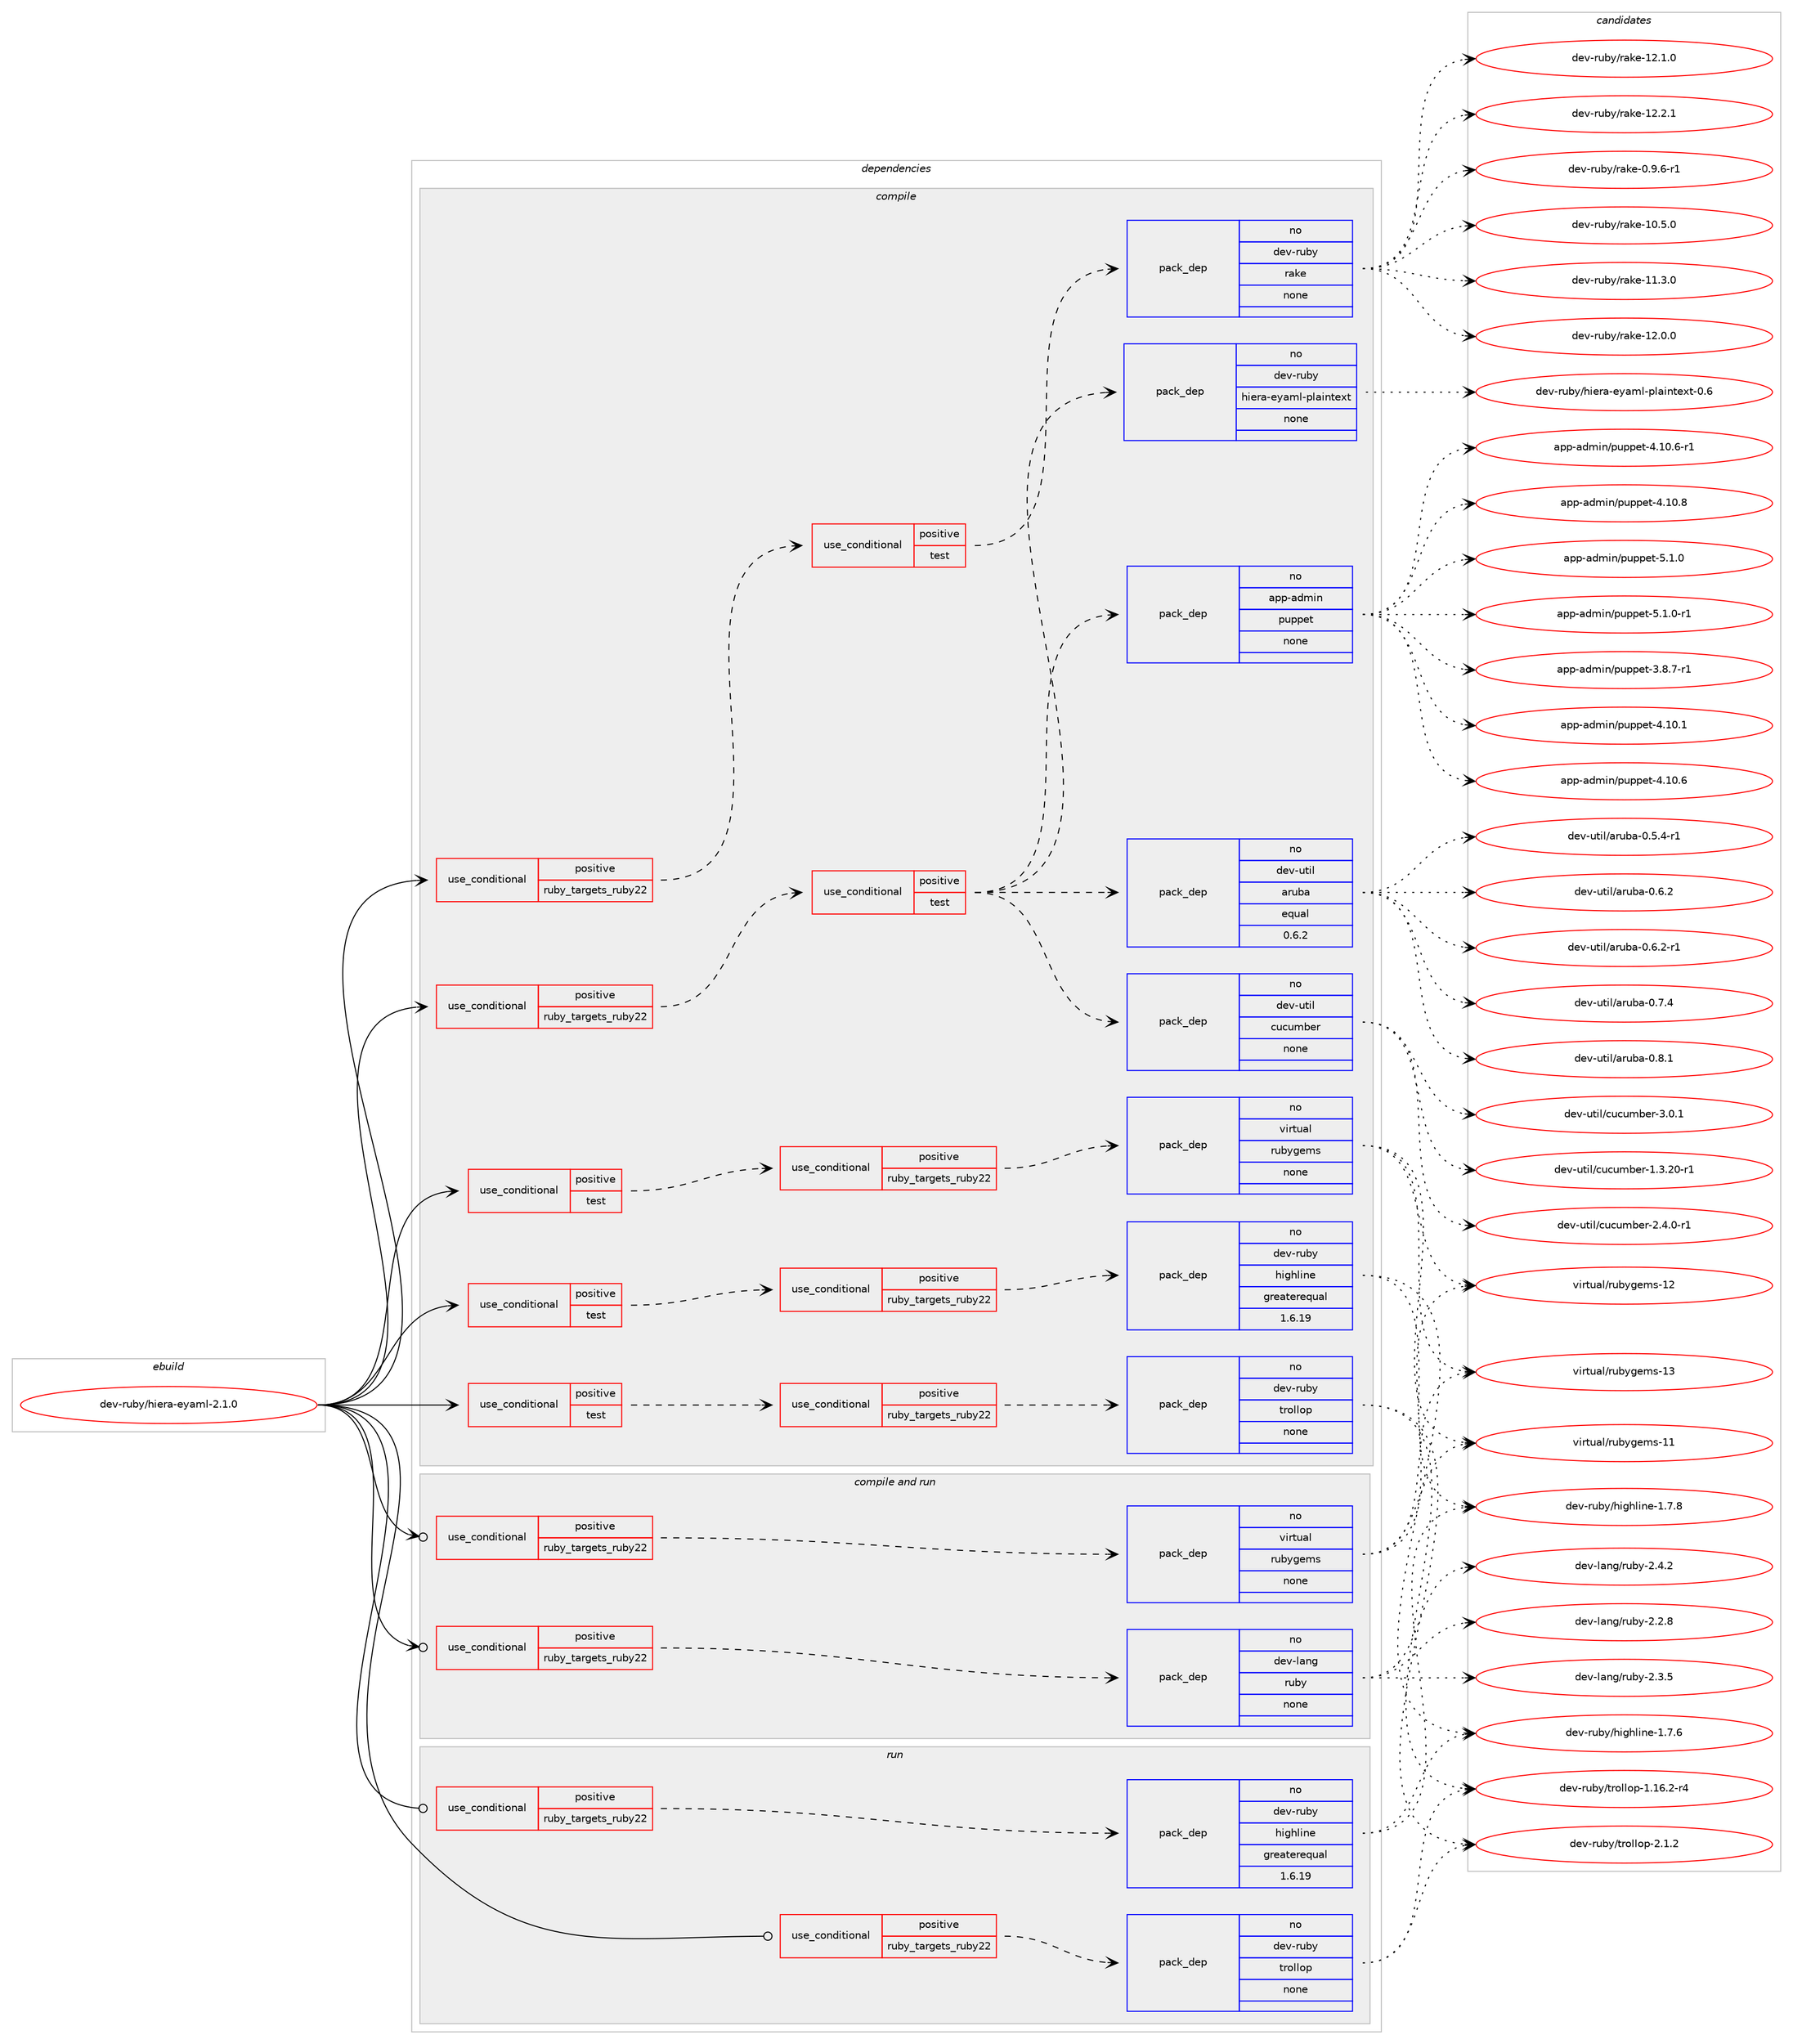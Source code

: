 digraph prolog {

# *************
# Graph options
# *************

newrank=true;
concentrate=true;
compound=true;
graph [rankdir=LR,fontname=Helvetica,fontsize=10,ranksep=1.5];#, ranksep=2.5, nodesep=0.2];
edge  [arrowhead=vee];
node  [fontname=Helvetica,fontsize=10];

# **********
# The ebuild
# **********

subgraph cluster_leftcol {
color=gray;
rank=same;
label=<<i>ebuild</i>>;
id [label="dev-ruby/hiera-eyaml-2.1.0", color=red, width=4, href="../dev-ruby/hiera-eyaml-2.1.0.svg"];
}

# ****************
# The dependencies
# ****************

subgraph cluster_midcol {
color=gray;
label=<<i>dependencies</i>>;
subgraph cluster_compile {
fillcolor="#eeeeee";
style=filled;
label=<<i>compile</i>>;
subgraph cond58567 {
dependency241640 [label=<<TABLE BORDER="0" CELLBORDER="1" CELLSPACING="0" CELLPADDING="4"><TR><TD ROWSPAN="3" CELLPADDING="10">use_conditional</TD></TR><TR><TD>positive</TD></TR><TR><TD>ruby_targets_ruby22</TD></TR></TABLE>>, shape=none, color=red];
subgraph cond58568 {
dependency241641 [label=<<TABLE BORDER="0" CELLBORDER="1" CELLSPACING="0" CELLPADDING="4"><TR><TD ROWSPAN="3" CELLPADDING="10">use_conditional</TD></TR><TR><TD>positive</TD></TR><TR><TD>test</TD></TR></TABLE>>, shape=none, color=red];
subgraph pack178996 {
dependency241642 [label=<<TABLE BORDER="0" CELLBORDER="1" CELLSPACING="0" CELLPADDING="4" WIDTH="220"><TR><TD ROWSPAN="6" CELLPADDING="30">pack_dep</TD></TR><TR><TD WIDTH="110">no</TD></TR><TR><TD>dev-ruby</TD></TR><TR><TD>rake</TD></TR><TR><TD>none</TD></TR><TR><TD></TD></TR></TABLE>>, shape=none, color=blue];
}
dependency241641:e -> dependency241642:w [weight=20,style="dashed",arrowhead="vee"];
}
dependency241640:e -> dependency241641:w [weight=20,style="dashed",arrowhead="vee"];
}
id:e -> dependency241640:w [weight=20,style="solid",arrowhead="vee"];
subgraph cond58569 {
dependency241643 [label=<<TABLE BORDER="0" CELLBORDER="1" CELLSPACING="0" CELLPADDING="4"><TR><TD ROWSPAN="3" CELLPADDING="10">use_conditional</TD></TR><TR><TD>positive</TD></TR><TR><TD>ruby_targets_ruby22</TD></TR></TABLE>>, shape=none, color=red];
subgraph cond58570 {
dependency241644 [label=<<TABLE BORDER="0" CELLBORDER="1" CELLSPACING="0" CELLPADDING="4"><TR><TD ROWSPAN="3" CELLPADDING="10">use_conditional</TD></TR><TR><TD>positive</TD></TR><TR><TD>test</TD></TR></TABLE>>, shape=none, color=red];
subgraph pack178997 {
dependency241645 [label=<<TABLE BORDER="0" CELLBORDER="1" CELLSPACING="0" CELLPADDING="4" WIDTH="220"><TR><TD ROWSPAN="6" CELLPADDING="30">pack_dep</TD></TR><TR><TD WIDTH="110">no</TD></TR><TR><TD>dev-util</TD></TR><TR><TD>cucumber</TD></TR><TR><TD>none</TD></TR><TR><TD></TD></TR></TABLE>>, shape=none, color=blue];
}
dependency241644:e -> dependency241645:w [weight=20,style="dashed",arrowhead="vee"];
subgraph pack178998 {
dependency241646 [label=<<TABLE BORDER="0" CELLBORDER="1" CELLSPACING="0" CELLPADDING="4" WIDTH="220"><TR><TD ROWSPAN="6" CELLPADDING="30">pack_dep</TD></TR><TR><TD WIDTH="110">no</TD></TR><TR><TD>dev-util</TD></TR><TR><TD>aruba</TD></TR><TR><TD>equal</TD></TR><TR><TD>0.6.2</TD></TR></TABLE>>, shape=none, color=blue];
}
dependency241644:e -> dependency241646:w [weight=20,style="dashed",arrowhead="vee"];
subgraph pack178999 {
dependency241647 [label=<<TABLE BORDER="0" CELLBORDER="1" CELLSPACING="0" CELLPADDING="4" WIDTH="220"><TR><TD ROWSPAN="6" CELLPADDING="30">pack_dep</TD></TR><TR><TD WIDTH="110">no</TD></TR><TR><TD>app-admin</TD></TR><TR><TD>puppet</TD></TR><TR><TD>none</TD></TR><TR><TD></TD></TR></TABLE>>, shape=none, color=blue];
}
dependency241644:e -> dependency241647:w [weight=20,style="dashed",arrowhead="vee"];
subgraph pack179000 {
dependency241648 [label=<<TABLE BORDER="0" CELLBORDER="1" CELLSPACING="0" CELLPADDING="4" WIDTH="220"><TR><TD ROWSPAN="6" CELLPADDING="30">pack_dep</TD></TR><TR><TD WIDTH="110">no</TD></TR><TR><TD>dev-ruby</TD></TR><TR><TD>hiera-eyaml-plaintext</TD></TR><TR><TD>none</TD></TR><TR><TD></TD></TR></TABLE>>, shape=none, color=blue];
}
dependency241644:e -> dependency241648:w [weight=20,style="dashed",arrowhead="vee"];
}
dependency241643:e -> dependency241644:w [weight=20,style="dashed",arrowhead="vee"];
}
id:e -> dependency241643:w [weight=20,style="solid",arrowhead="vee"];
subgraph cond58571 {
dependency241649 [label=<<TABLE BORDER="0" CELLBORDER="1" CELLSPACING="0" CELLPADDING="4"><TR><TD ROWSPAN="3" CELLPADDING="10">use_conditional</TD></TR><TR><TD>positive</TD></TR><TR><TD>test</TD></TR></TABLE>>, shape=none, color=red];
subgraph cond58572 {
dependency241650 [label=<<TABLE BORDER="0" CELLBORDER="1" CELLSPACING="0" CELLPADDING="4"><TR><TD ROWSPAN="3" CELLPADDING="10">use_conditional</TD></TR><TR><TD>positive</TD></TR><TR><TD>ruby_targets_ruby22</TD></TR></TABLE>>, shape=none, color=red];
subgraph pack179001 {
dependency241651 [label=<<TABLE BORDER="0" CELLBORDER="1" CELLSPACING="0" CELLPADDING="4" WIDTH="220"><TR><TD ROWSPAN="6" CELLPADDING="30">pack_dep</TD></TR><TR><TD WIDTH="110">no</TD></TR><TR><TD>dev-ruby</TD></TR><TR><TD>highline</TD></TR><TR><TD>greaterequal</TD></TR><TR><TD>1.6.19</TD></TR></TABLE>>, shape=none, color=blue];
}
dependency241650:e -> dependency241651:w [weight=20,style="dashed",arrowhead="vee"];
}
dependency241649:e -> dependency241650:w [weight=20,style="dashed",arrowhead="vee"];
}
id:e -> dependency241649:w [weight=20,style="solid",arrowhead="vee"];
subgraph cond58573 {
dependency241652 [label=<<TABLE BORDER="0" CELLBORDER="1" CELLSPACING="0" CELLPADDING="4"><TR><TD ROWSPAN="3" CELLPADDING="10">use_conditional</TD></TR><TR><TD>positive</TD></TR><TR><TD>test</TD></TR></TABLE>>, shape=none, color=red];
subgraph cond58574 {
dependency241653 [label=<<TABLE BORDER="0" CELLBORDER="1" CELLSPACING="0" CELLPADDING="4"><TR><TD ROWSPAN="3" CELLPADDING="10">use_conditional</TD></TR><TR><TD>positive</TD></TR><TR><TD>ruby_targets_ruby22</TD></TR></TABLE>>, shape=none, color=red];
subgraph pack179002 {
dependency241654 [label=<<TABLE BORDER="0" CELLBORDER="1" CELLSPACING="0" CELLPADDING="4" WIDTH="220"><TR><TD ROWSPAN="6" CELLPADDING="30">pack_dep</TD></TR><TR><TD WIDTH="110">no</TD></TR><TR><TD>dev-ruby</TD></TR><TR><TD>trollop</TD></TR><TR><TD>none</TD></TR><TR><TD></TD></TR></TABLE>>, shape=none, color=blue];
}
dependency241653:e -> dependency241654:w [weight=20,style="dashed",arrowhead="vee"];
}
dependency241652:e -> dependency241653:w [weight=20,style="dashed",arrowhead="vee"];
}
id:e -> dependency241652:w [weight=20,style="solid",arrowhead="vee"];
subgraph cond58575 {
dependency241655 [label=<<TABLE BORDER="0" CELLBORDER="1" CELLSPACING="0" CELLPADDING="4"><TR><TD ROWSPAN="3" CELLPADDING="10">use_conditional</TD></TR><TR><TD>positive</TD></TR><TR><TD>test</TD></TR></TABLE>>, shape=none, color=red];
subgraph cond58576 {
dependency241656 [label=<<TABLE BORDER="0" CELLBORDER="1" CELLSPACING="0" CELLPADDING="4"><TR><TD ROWSPAN="3" CELLPADDING="10">use_conditional</TD></TR><TR><TD>positive</TD></TR><TR><TD>ruby_targets_ruby22</TD></TR></TABLE>>, shape=none, color=red];
subgraph pack179003 {
dependency241657 [label=<<TABLE BORDER="0" CELLBORDER="1" CELLSPACING="0" CELLPADDING="4" WIDTH="220"><TR><TD ROWSPAN="6" CELLPADDING="30">pack_dep</TD></TR><TR><TD WIDTH="110">no</TD></TR><TR><TD>virtual</TD></TR><TR><TD>rubygems</TD></TR><TR><TD>none</TD></TR><TR><TD></TD></TR></TABLE>>, shape=none, color=blue];
}
dependency241656:e -> dependency241657:w [weight=20,style="dashed",arrowhead="vee"];
}
dependency241655:e -> dependency241656:w [weight=20,style="dashed",arrowhead="vee"];
}
id:e -> dependency241655:w [weight=20,style="solid",arrowhead="vee"];
}
subgraph cluster_compileandrun {
fillcolor="#eeeeee";
style=filled;
label=<<i>compile and run</i>>;
subgraph cond58577 {
dependency241658 [label=<<TABLE BORDER="0" CELLBORDER="1" CELLSPACING="0" CELLPADDING="4"><TR><TD ROWSPAN="3" CELLPADDING="10">use_conditional</TD></TR><TR><TD>positive</TD></TR><TR><TD>ruby_targets_ruby22</TD></TR></TABLE>>, shape=none, color=red];
subgraph pack179004 {
dependency241659 [label=<<TABLE BORDER="0" CELLBORDER="1" CELLSPACING="0" CELLPADDING="4" WIDTH="220"><TR><TD ROWSPAN="6" CELLPADDING="30">pack_dep</TD></TR><TR><TD WIDTH="110">no</TD></TR><TR><TD>dev-lang</TD></TR><TR><TD>ruby</TD></TR><TR><TD>none</TD></TR><TR><TD></TD></TR></TABLE>>, shape=none, color=blue];
}
dependency241658:e -> dependency241659:w [weight=20,style="dashed",arrowhead="vee"];
}
id:e -> dependency241658:w [weight=20,style="solid",arrowhead="odotvee"];
subgraph cond58578 {
dependency241660 [label=<<TABLE BORDER="0" CELLBORDER="1" CELLSPACING="0" CELLPADDING="4"><TR><TD ROWSPAN="3" CELLPADDING="10">use_conditional</TD></TR><TR><TD>positive</TD></TR><TR><TD>ruby_targets_ruby22</TD></TR></TABLE>>, shape=none, color=red];
subgraph pack179005 {
dependency241661 [label=<<TABLE BORDER="0" CELLBORDER="1" CELLSPACING="0" CELLPADDING="4" WIDTH="220"><TR><TD ROWSPAN="6" CELLPADDING="30">pack_dep</TD></TR><TR><TD WIDTH="110">no</TD></TR><TR><TD>virtual</TD></TR><TR><TD>rubygems</TD></TR><TR><TD>none</TD></TR><TR><TD></TD></TR></TABLE>>, shape=none, color=blue];
}
dependency241660:e -> dependency241661:w [weight=20,style="dashed",arrowhead="vee"];
}
id:e -> dependency241660:w [weight=20,style="solid",arrowhead="odotvee"];
}
subgraph cluster_run {
fillcolor="#eeeeee";
style=filled;
label=<<i>run</i>>;
subgraph cond58579 {
dependency241662 [label=<<TABLE BORDER="0" CELLBORDER="1" CELLSPACING="0" CELLPADDING="4"><TR><TD ROWSPAN="3" CELLPADDING="10">use_conditional</TD></TR><TR><TD>positive</TD></TR><TR><TD>ruby_targets_ruby22</TD></TR></TABLE>>, shape=none, color=red];
subgraph pack179006 {
dependency241663 [label=<<TABLE BORDER="0" CELLBORDER="1" CELLSPACING="0" CELLPADDING="4" WIDTH="220"><TR><TD ROWSPAN="6" CELLPADDING="30">pack_dep</TD></TR><TR><TD WIDTH="110">no</TD></TR><TR><TD>dev-ruby</TD></TR><TR><TD>highline</TD></TR><TR><TD>greaterequal</TD></TR><TR><TD>1.6.19</TD></TR></TABLE>>, shape=none, color=blue];
}
dependency241662:e -> dependency241663:w [weight=20,style="dashed",arrowhead="vee"];
}
id:e -> dependency241662:w [weight=20,style="solid",arrowhead="odot"];
subgraph cond58580 {
dependency241664 [label=<<TABLE BORDER="0" CELLBORDER="1" CELLSPACING="0" CELLPADDING="4"><TR><TD ROWSPAN="3" CELLPADDING="10">use_conditional</TD></TR><TR><TD>positive</TD></TR><TR><TD>ruby_targets_ruby22</TD></TR></TABLE>>, shape=none, color=red];
subgraph pack179007 {
dependency241665 [label=<<TABLE BORDER="0" CELLBORDER="1" CELLSPACING="0" CELLPADDING="4" WIDTH="220"><TR><TD ROWSPAN="6" CELLPADDING="30">pack_dep</TD></TR><TR><TD WIDTH="110">no</TD></TR><TR><TD>dev-ruby</TD></TR><TR><TD>trollop</TD></TR><TR><TD>none</TD></TR><TR><TD></TD></TR></TABLE>>, shape=none, color=blue];
}
dependency241664:e -> dependency241665:w [weight=20,style="dashed",arrowhead="vee"];
}
id:e -> dependency241664:w [weight=20,style="solid",arrowhead="odot"];
}
}

# **************
# The candidates
# **************

subgraph cluster_choices {
rank=same;
color=gray;
label=<<i>candidates</i>>;

subgraph choice178996 {
color=black;
nodesep=1;
choice100101118451141179812147114971071014548465746544511449 [label="dev-ruby/rake-0.9.6-r1", color=red, width=4,href="../dev-ruby/rake-0.9.6-r1.svg"];
choice1001011184511411798121471149710710145494846534648 [label="dev-ruby/rake-10.5.0", color=red, width=4,href="../dev-ruby/rake-10.5.0.svg"];
choice1001011184511411798121471149710710145494946514648 [label="dev-ruby/rake-11.3.0", color=red, width=4,href="../dev-ruby/rake-11.3.0.svg"];
choice1001011184511411798121471149710710145495046484648 [label="dev-ruby/rake-12.0.0", color=red, width=4,href="../dev-ruby/rake-12.0.0.svg"];
choice1001011184511411798121471149710710145495046494648 [label="dev-ruby/rake-12.1.0", color=red, width=4,href="../dev-ruby/rake-12.1.0.svg"];
choice1001011184511411798121471149710710145495046504649 [label="dev-ruby/rake-12.2.1", color=red, width=4,href="../dev-ruby/rake-12.2.1.svg"];
dependency241642:e -> choice100101118451141179812147114971071014548465746544511449:w [style=dotted,weight="100"];
dependency241642:e -> choice1001011184511411798121471149710710145494846534648:w [style=dotted,weight="100"];
dependency241642:e -> choice1001011184511411798121471149710710145494946514648:w [style=dotted,weight="100"];
dependency241642:e -> choice1001011184511411798121471149710710145495046484648:w [style=dotted,weight="100"];
dependency241642:e -> choice1001011184511411798121471149710710145495046494648:w [style=dotted,weight="100"];
dependency241642:e -> choice1001011184511411798121471149710710145495046504649:w [style=dotted,weight="100"];
}
subgraph choice178997 {
color=black;
nodesep=1;
choice1001011184511711610510847991179911710998101114454946514650484511449 [label="dev-util/cucumber-1.3.20-r1", color=red, width=4,href="../dev-util/cucumber-1.3.20-r1.svg"];
choice10010111845117116105108479911799117109981011144550465246484511449 [label="dev-util/cucumber-2.4.0-r1", color=red, width=4,href="../dev-util/cucumber-2.4.0-r1.svg"];
choice1001011184511711610510847991179911710998101114455146484649 [label="dev-util/cucumber-3.0.1", color=red, width=4,href="../dev-util/cucumber-3.0.1.svg"];
dependency241645:e -> choice1001011184511711610510847991179911710998101114454946514650484511449:w [style=dotted,weight="100"];
dependency241645:e -> choice10010111845117116105108479911799117109981011144550465246484511449:w [style=dotted,weight="100"];
dependency241645:e -> choice1001011184511711610510847991179911710998101114455146484649:w [style=dotted,weight="100"];
}
subgraph choice178998 {
color=black;
nodesep=1;
choice10010111845117116105108479711411798974548465346524511449 [label="dev-util/aruba-0.5.4-r1", color=red, width=4,href="../dev-util/aruba-0.5.4-r1.svg"];
choice1001011184511711610510847971141179897454846544650 [label="dev-util/aruba-0.6.2", color=red, width=4,href="../dev-util/aruba-0.6.2.svg"];
choice10010111845117116105108479711411798974548465446504511449 [label="dev-util/aruba-0.6.2-r1", color=red, width=4,href="../dev-util/aruba-0.6.2-r1.svg"];
choice1001011184511711610510847971141179897454846554652 [label="dev-util/aruba-0.7.4", color=red, width=4,href="../dev-util/aruba-0.7.4.svg"];
choice1001011184511711610510847971141179897454846564649 [label="dev-util/aruba-0.8.1", color=red, width=4,href="../dev-util/aruba-0.8.1.svg"];
dependency241646:e -> choice10010111845117116105108479711411798974548465346524511449:w [style=dotted,weight="100"];
dependency241646:e -> choice1001011184511711610510847971141179897454846544650:w [style=dotted,weight="100"];
dependency241646:e -> choice10010111845117116105108479711411798974548465446504511449:w [style=dotted,weight="100"];
dependency241646:e -> choice1001011184511711610510847971141179897454846554652:w [style=dotted,weight="100"];
dependency241646:e -> choice1001011184511711610510847971141179897454846564649:w [style=dotted,weight="100"];
}
subgraph choice178999 {
color=black;
nodesep=1;
choice971121124597100109105110471121171121121011164551465646554511449 [label="app-admin/puppet-3.8.7-r1", color=red, width=4,href="../app-admin/puppet-3.8.7-r1.svg"];
choice9711211245971001091051104711211711211210111645524649484649 [label="app-admin/puppet-4.10.1", color=red, width=4,href="../app-admin/puppet-4.10.1.svg"];
choice9711211245971001091051104711211711211210111645524649484654 [label="app-admin/puppet-4.10.6", color=red, width=4,href="../app-admin/puppet-4.10.6.svg"];
choice97112112459710010910511047112117112112101116455246494846544511449 [label="app-admin/puppet-4.10.6-r1", color=red, width=4,href="../app-admin/puppet-4.10.6-r1.svg"];
choice9711211245971001091051104711211711211210111645524649484656 [label="app-admin/puppet-4.10.8", color=red, width=4,href="../app-admin/puppet-4.10.8.svg"];
choice97112112459710010910511047112117112112101116455346494648 [label="app-admin/puppet-5.1.0", color=red, width=4,href="../app-admin/puppet-5.1.0.svg"];
choice971121124597100109105110471121171121121011164553464946484511449 [label="app-admin/puppet-5.1.0-r1", color=red, width=4,href="../app-admin/puppet-5.1.0-r1.svg"];
dependency241647:e -> choice971121124597100109105110471121171121121011164551465646554511449:w [style=dotted,weight="100"];
dependency241647:e -> choice9711211245971001091051104711211711211210111645524649484649:w [style=dotted,weight="100"];
dependency241647:e -> choice9711211245971001091051104711211711211210111645524649484654:w [style=dotted,weight="100"];
dependency241647:e -> choice97112112459710010910511047112117112112101116455246494846544511449:w [style=dotted,weight="100"];
dependency241647:e -> choice9711211245971001091051104711211711211210111645524649484656:w [style=dotted,weight="100"];
dependency241647:e -> choice97112112459710010910511047112117112112101116455346494648:w [style=dotted,weight="100"];
dependency241647:e -> choice971121124597100109105110471121171121121011164553464946484511449:w [style=dotted,weight="100"];
}
subgraph choice179000 {
color=black;
nodesep=1;
choice100101118451141179812147104105101114974510112197109108451121089710511011610112011645484654 [label="dev-ruby/hiera-eyaml-plaintext-0.6", color=red, width=4,href="../dev-ruby/hiera-eyaml-plaintext-0.6.svg"];
dependency241648:e -> choice100101118451141179812147104105101114974510112197109108451121089710511011610112011645484654:w [style=dotted,weight="100"];
}
subgraph choice179001 {
color=black;
nodesep=1;
choice100101118451141179812147104105103104108105110101454946554654 [label="dev-ruby/highline-1.7.6", color=red, width=4,href="../dev-ruby/highline-1.7.6.svg"];
choice100101118451141179812147104105103104108105110101454946554656 [label="dev-ruby/highline-1.7.8", color=red, width=4,href="../dev-ruby/highline-1.7.8.svg"];
dependency241651:e -> choice100101118451141179812147104105103104108105110101454946554654:w [style=dotted,weight="100"];
dependency241651:e -> choice100101118451141179812147104105103104108105110101454946554656:w [style=dotted,weight="100"];
}
subgraph choice179002 {
color=black;
nodesep=1;
choice100101118451141179812147116114111108108111112454946495446504511452 [label="dev-ruby/trollop-1.16.2-r4", color=red, width=4,href="../dev-ruby/trollop-1.16.2-r4.svg"];
choice100101118451141179812147116114111108108111112455046494650 [label="dev-ruby/trollop-2.1.2", color=red, width=4,href="../dev-ruby/trollop-2.1.2.svg"];
dependency241654:e -> choice100101118451141179812147116114111108108111112454946495446504511452:w [style=dotted,weight="100"];
dependency241654:e -> choice100101118451141179812147116114111108108111112455046494650:w [style=dotted,weight="100"];
}
subgraph choice179003 {
color=black;
nodesep=1;
choice118105114116117971084711411798121103101109115454949 [label="virtual/rubygems-11", color=red, width=4,href="../virtual/rubygems-11.svg"];
choice118105114116117971084711411798121103101109115454950 [label="virtual/rubygems-12", color=red, width=4,href="../virtual/rubygems-12.svg"];
choice118105114116117971084711411798121103101109115454951 [label="virtual/rubygems-13", color=red, width=4,href="../virtual/rubygems-13.svg"];
dependency241657:e -> choice118105114116117971084711411798121103101109115454949:w [style=dotted,weight="100"];
dependency241657:e -> choice118105114116117971084711411798121103101109115454950:w [style=dotted,weight="100"];
dependency241657:e -> choice118105114116117971084711411798121103101109115454951:w [style=dotted,weight="100"];
}
subgraph choice179004 {
color=black;
nodesep=1;
choice10010111845108971101034711411798121455046504656 [label="dev-lang/ruby-2.2.8", color=red, width=4,href="../dev-lang/ruby-2.2.8.svg"];
choice10010111845108971101034711411798121455046514653 [label="dev-lang/ruby-2.3.5", color=red, width=4,href="../dev-lang/ruby-2.3.5.svg"];
choice10010111845108971101034711411798121455046524650 [label="dev-lang/ruby-2.4.2", color=red, width=4,href="../dev-lang/ruby-2.4.2.svg"];
dependency241659:e -> choice10010111845108971101034711411798121455046504656:w [style=dotted,weight="100"];
dependency241659:e -> choice10010111845108971101034711411798121455046514653:w [style=dotted,weight="100"];
dependency241659:e -> choice10010111845108971101034711411798121455046524650:w [style=dotted,weight="100"];
}
subgraph choice179005 {
color=black;
nodesep=1;
choice118105114116117971084711411798121103101109115454949 [label="virtual/rubygems-11", color=red, width=4,href="../virtual/rubygems-11.svg"];
choice118105114116117971084711411798121103101109115454950 [label="virtual/rubygems-12", color=red, width=4,href="../virtual/rubygems-12.svg"];
choice118105114116117971084711411798121103101109115454951 [label="virtual/rubygems-13", color=red, width=4,href="../virtual/rubygems-13.svg"];
dependency241661:e -> choice118105114116117971084711411798121103101109115454949:w [style=dotted,weight="100"];
dependency241661:e -> choice118105114116117971084711411798121103101109115454950:w [style=dotted,weight="100"];
dependency241661:e -> choice118105114116117971084711411798121103101109115454951:w [style=dotted,weight="100"];
}
subgraph choice179006 {
color=black;
nodesep=1;
choice100101118451141179812147104105103104108105110101454946554654 [label="dev-ruby/highline-1.7.6", color=red, width=4,href="../dev-ruby/highline-1.7.6.svg"];
choice100101118451141179812147104105103104108105110101454946554656 [label="dev-ruby/highline-1.7.8", color=red, width=4,href="../dev-ruby/highline-1.7.8.svg"];
dependency241663:e -> choice100101118451141179812147104105103104108105110101454946554654:w [style=dotted,weight="100"];
dependency241663:e -> choice100101118451141179812147104105103104108105110101454946554656:w [style=dotted,weight="100"];
}
subgraph choice179007 {
color=black;
nodesep=1;
choice100101118451141179812147116114111108108111112454946495446504511452 [label="dev-ruby/trollop-1.16.2-r4", color=red, width=4,href="../dev-ruby/trollop-1.16.2-r4.svg"];
choice100101118451141179812147116114111108108111112455046494650 [label="dev-ruby/trollop-2.1.2", color=red, width=4,href="../dev-ruby/trollop-2.1.2.svg"];
dependency241665:e -> choice100101118451141179812147116114111108108111112454946495446504511452:w [style=dotted,weight="100"];
dependency241665:e -> choice100101118451141179812147116114111108108111112455046494650:w [style=dotted,weight="100"];
}
}

}
